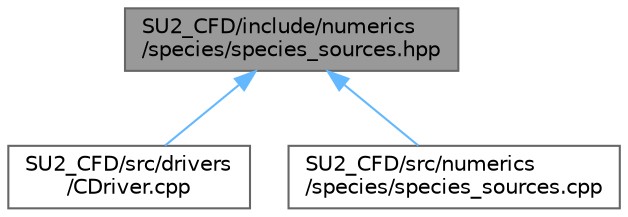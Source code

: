 digraph "SU2_CFD/include/numerics/species/species_sources.hpp"
{
 // LATEX_PDF_SIZE
  bgcolor="transparent";
  edge [fontname=Helvetica,fontsize=10,labelfontname=Helvetica,labelfontsize=10];
  node [fontname=Helvetica,fontsize=10,shape=box,height=0.2,width=0.4];
  Node1 [id="Node000001",label="SU2_CFD/include/numerics\l/species/species_sources.hpp",height=0.2,width=0.4,color="gray40", fillcolor="grey60", style="filled", fontcolor="black",tooltip="Declarations of numerics classes for integration of source terms in species problems."];
  Node1 -> Node2 [id="edge1_Node000001_Node000002",dir="back",color="steelblue1",style="solid",tooltip=" "];
  Node2 [id="Node000002",label="SU2_CFD/src/drivers\l/CDriver.cpp",height=0.2,width=0.4,color="grey40", fillcolor="white", style="filled",URL="$CDriver_8cpp.html",tooltip="The main subroutines for driving single or multi-zone problems."];
  Node1 -> Node3 [id="edge2_Node000001_Node000003",dir="back",color="steelblue1",style="solid",tooltip=" "];
  Node3 [id="Node000003",label="SU2_CFD/src/numerics\l/species/species_sources.cpp",height=0.2,width=0.4,color="grey40", fillcolor="white", style="filled",URL="$species__sources_8cpp.html",tooltip="Implementation of numerics classes for integration of species transport source-terms."];
}
